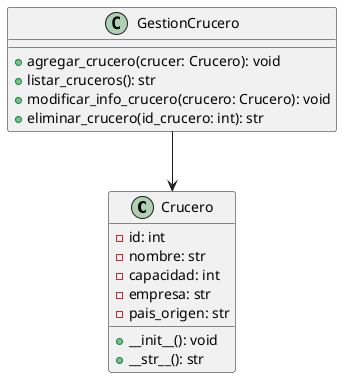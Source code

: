 @startuml
class Crucero {
    - id: int
    - nombre: str
    - capacidad: int
    - empresa: str
    - pais_origen: str

    +__init__(): void
    +__str__(): str

}

class GestionCrucero {
    +agregar_crucero(crucer: Crucero): void
    +listar_cruceros(): str
    +modificar_info_crucero(crucero: Crucero): void
    +eliminar_crucero(id_crucero: int): str
}

GestionCrucero --> Crucero

@enduml